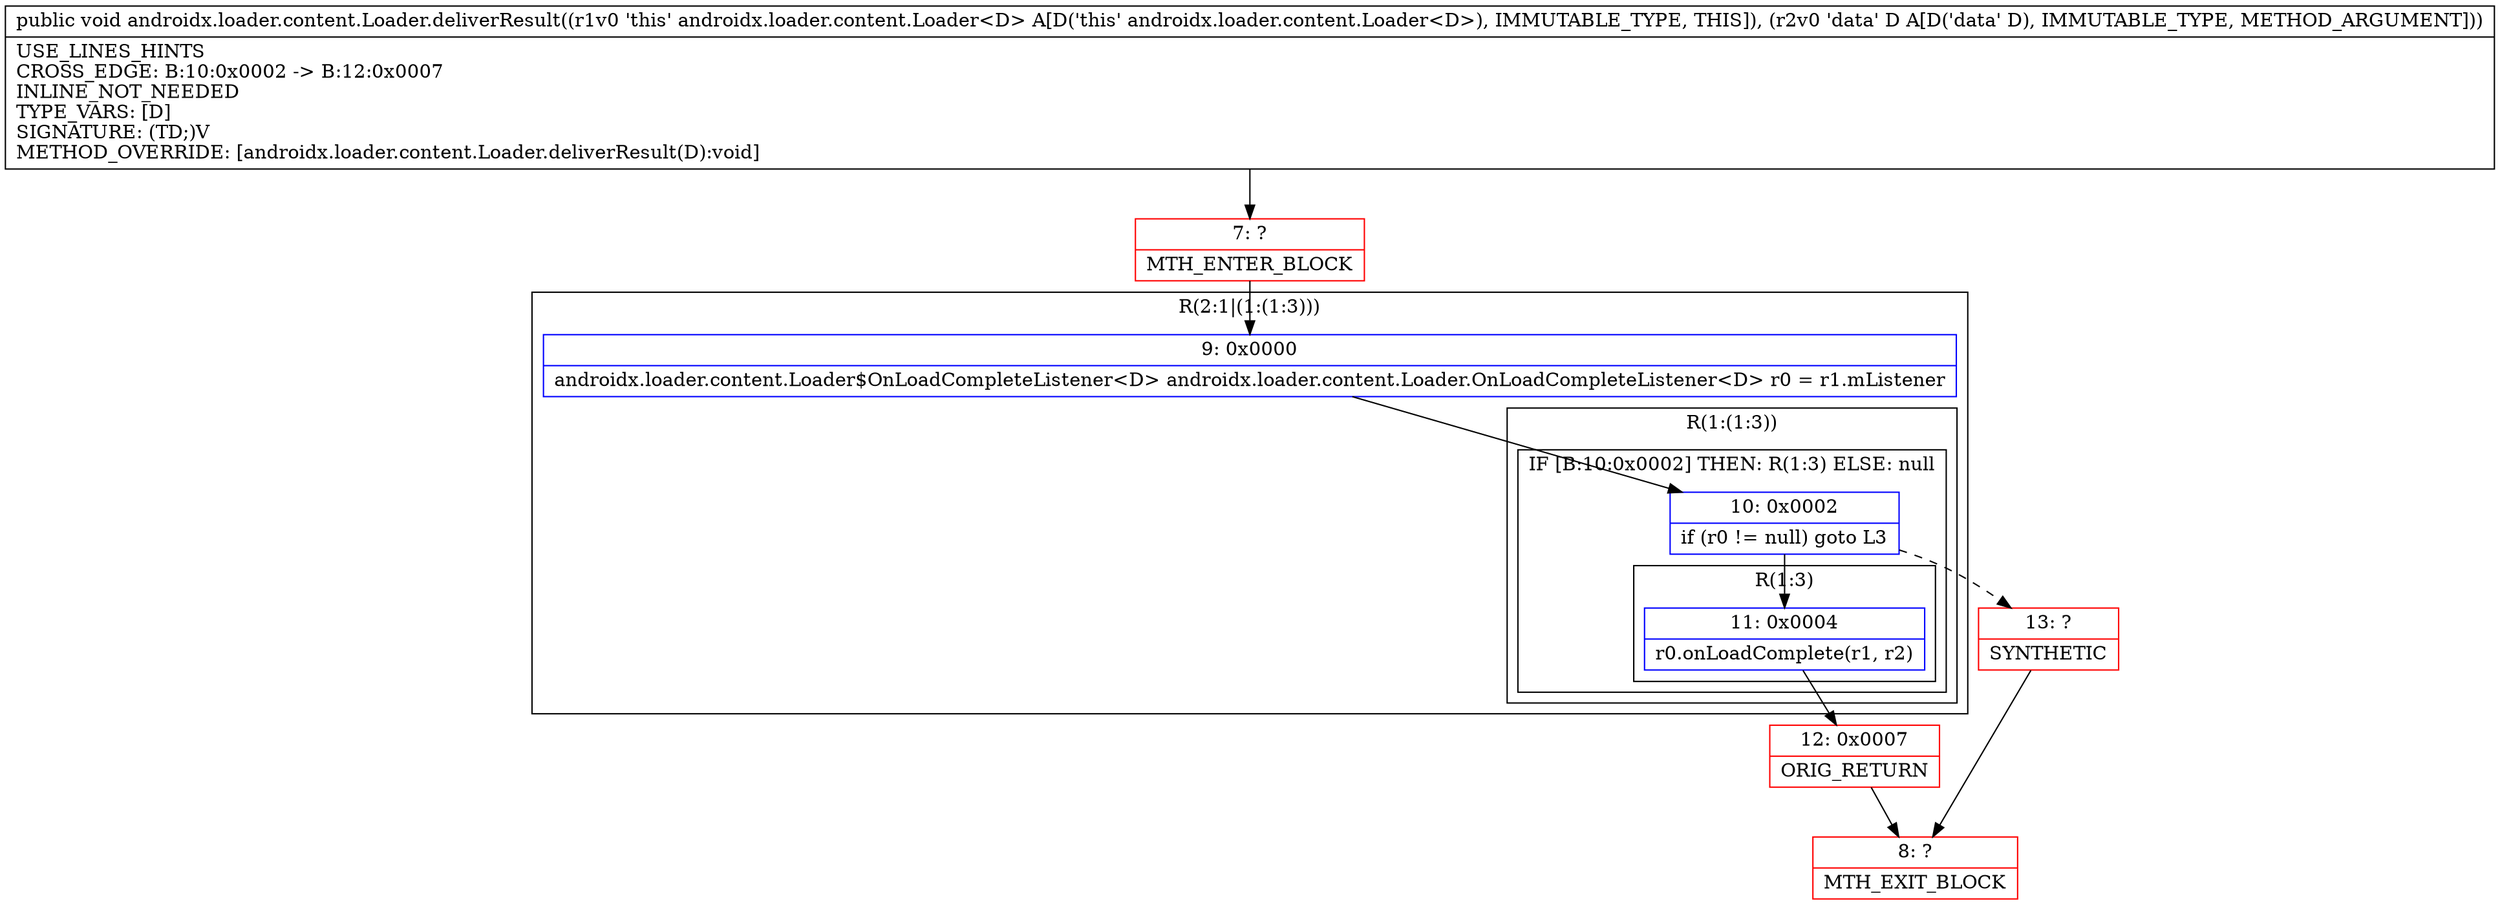 digraph "CFG forandroidx.loader.content.Loader.deliverResult(Ljava\/lang\/Object;)V" {
subgraph cluster_Region_559576823 {
label = "R(2:1|(1:(1:3)))";
node [shape=record,color=blue];
Node_9 [shape=record,label="{9\:\ 0x0000|androidx.loader.content.Loader$OnLoadCompleteListener\<D\> androidx.loader.content.Loader.OnLoadCompleteListener\<D\> r0 = r1.mListener\l}"];
subgraph cluster_Region_1951055382 {
label = "R(1:(1:3))";
node [shape=record,color=blue];
subgraph cluster_IfRegion_1657744983 {
label = "IF [B:10:0x0002] THEN: R(1:3) ELSE: null";
node [shape=record,color=blue];
Node_10 [shape=record,label="{10\:\ 0x0002|if (r0 != null) goto L3\l}"];
subgraph cluster_Region_455170131 {
label = "R(1:3)";
node [shape=record,color=blue];
Node_11 [shape=record,label="{11\:\ 0x0004|r0.onLoadComplete(r1, r2)\l}"];
}
}
}
}
Node_7 [shape=record,color=red,label="{7\:\ ?|MTH_ENTER_BLOCK\l}"];
Node_12 [shape=record,color=red,label="{12\:\ 0x0007|ORIG_RETURN\l}"];
Node_8 [shape=record,color=red,label="{8\:\ ?|MTH_EXIT_BLOCK\l}"];
Node_13 [shape=record,color=red,label="{13\:\ ?|SYNTHETIC\l}"];
MethodNode[shape=record,label="{public void androidx.loader.content.Loader.deliverResult((r1v0 'this' androidx.loader.content.Loader\<D\> A[D('this' androidx.loader.content.Loader\<D\>), IMMUTABLE_TYPE, THIS]), (r2v0 'data' D A[D('data' D), IMMUTABLE_TYPE, METHOD_ARGUMENT]))  | USE_LINES_HINTS\lCROSS_EDGE: B:10:0x0002 \-\> B:12:0x0007\lINLINE_NOT_NEEDED\lTYPE_VARS: [D]\lSIGNATURE: (TD;)V\lMETHOD_OVERRIDE: [androidx.loader.content.Loader.deliverResult(D):void]\l}"];
MethodNode -> Node_7;Node_9 -> Node_10;
Node_10 -> Node_11;
Node_10 -> Node_13[style=dashed];
Node_11 -> Node_12;
Node_7 -> Node_9;
Node_12 -> Node_8;
Node_13 -> Node_8;
}

